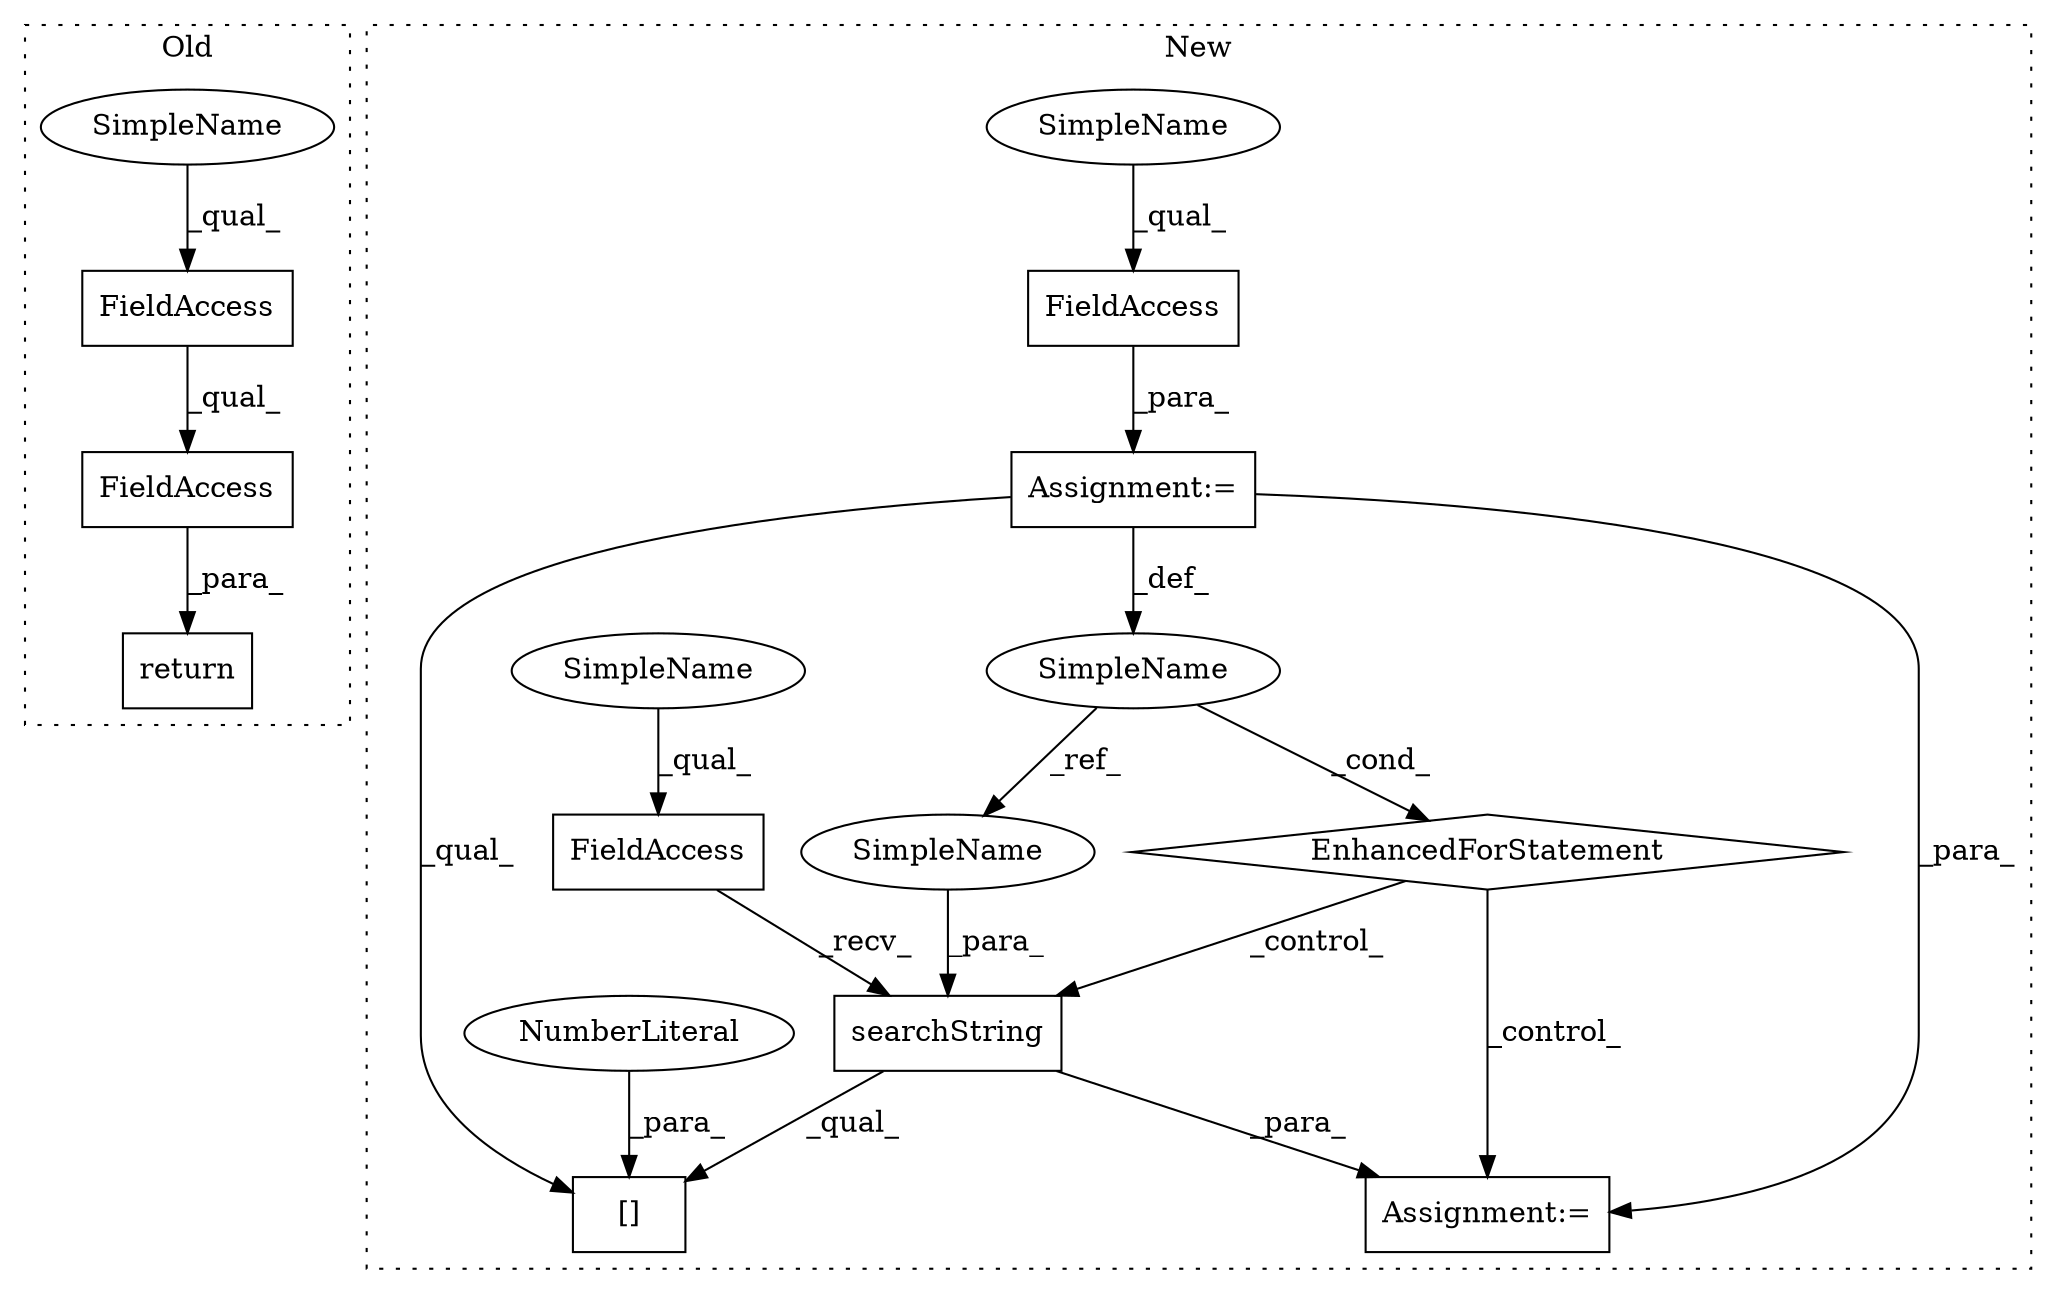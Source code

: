digraph G {
subgraph cluster0 {
1 [label="return" a="41" s="7696" l="7" shape="box"];
6 [label="FieldAccess" a="22" s="7703" l="26" shape="box"];
8 [label="FieldAccess" a="22" s="7703" l="12" shape="box"];
13 [label="SimpleName" a="42" s="7703" l="4" shape="ellipse"];
label = "Old";
style="dotted";
}
subgraph cluster1 {
2 [label="searchString" a="32" s="6978,6996" l="13,1" shape="box"];
3 [label="[]" a="2" s="6956,6999" l="42,1" shape="box"];
4 [label="NumberLiteral" a="34" s="6998" l="1" shape="ellipse"];
5 [label="EnhancedForStatement" a="70" s="6854,6941" l="53,2" shape="diamond"];
7 [label="FieldAccess" a="22" s="6956" l="21" shape="box"];
9 [label="FieldAccess" a="22" s="6919" l="22" shape="box"];
10 [label="Assignment:=" a="7" s="6955" l="1" shape="box"];
11 [label="SimpleName" a="42" s="6911" l="5" shape="ellipse"];
12 [label="Assignment:=" a="7" s="6854,6941" l="53,2" shape="box"];
14 [label="SimpleName" a="42" s="6991" l="5" shape="ellipse"];
15 [label="SimpleName" a="42" s="6919" l="4" shape="ellipse"];
16 [label="SimpleName" a="42" s="6956" l="4" shape="ellipse"];
label = "New";
style="dotted";
}
2 -> 10 [label="_para_"];
2 -> 3 [label="_qual_"];
4 -> 3 [label="_para_"];
5 -> 10 [label="_control_"];
5 -> 2 [label="_control_"];
6 -> 1 [label="_para_"];
7 -> 2 [label="_recv_"];
8 -> 6 [label="_qual_"];
9 -> 12 [label="_para_"];
11 -> 5 [label="_cond_"];
11 -> 14 [label="_ref_"];
12 -> 10 [label="_para_"];
12 -> 11 [label="_def_"];
12 -> 3 [label="_qual_"];
13 -> 8 [label="_qual_"];
14 -> 2 [label="_para_"];
15 -> 9 [label="_qual_"];
16 -> 7 [label="_qual_"];
}